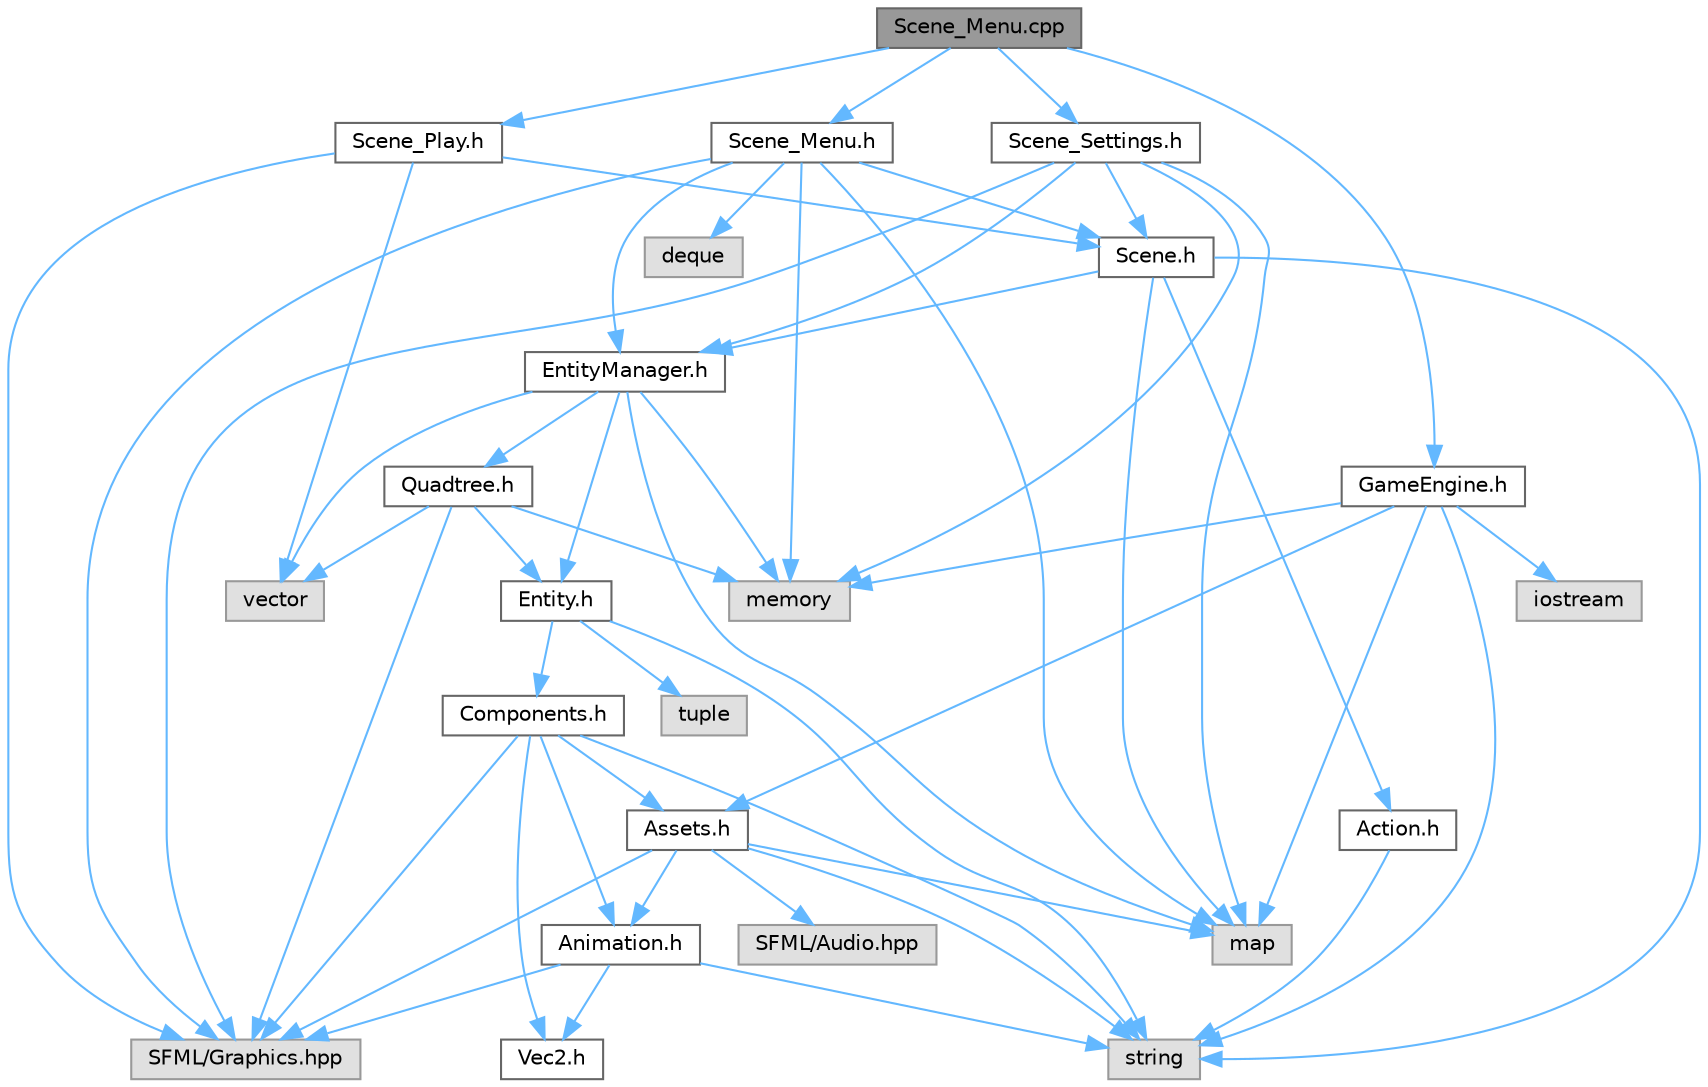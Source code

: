 digraph "Scene_Menu.cpp"
{
 // LATEX_PDF_SIZE
  bgcolor="transparent";
  edge [fontname=Helvetica,fontsize=10,labelfontname=Helvetica,labelfontsize=10];
  node [fontname=Helvetica,fontsize=10,shape=box,height=0.2,width=0.4];
  Node1 [id="Node000001",label="Scene_Menu.cpp",height=0.2,width=0.4,color="gray40", fillcolor="grey60", style="filled", fontcolor="black",tooltip=" "];
  Node1 -> Node2 [id="edge54_Node000001_Node000002",color="steelblue1",style="solid",tooltip=" "];
  Node2 [id="Node000002",label="Scene_Menu.h",height=0.2,width=0.4,color="grey40", fillcolor="white", style="filled",URL="$_scene___menu_8h.html",tooltip=" "];
  Node2 -> Node3 [id="edge55_Node000002_Node000003",color="steelblue1",style="solid",tooltip=" "];
  Node3 [id="Node000003",label="Scene.h",height=0.2,width=0.4,color="grey40", fillcolor="white", style="filled",URL="$_scene_8h.html",tooltip=" "];
  Node3 -> Node4 [id="edge56_Node000003_Node000004",color="steelblue1",style="solid",tooltip=" "];
  Node4 [id="Node000004",label="map",height=0.2,width=0.4,color="grey60", fillcolor="#E0E0E0", style="filled",tooltip=" "];
  Node3 -> Node5 [id="edge57_Node000003_Node000005",color="steelblue1",style="solid",tooltip=" "];
  Node5 [id="Node000005",label="string",height=0.2,width=0.4,color="grey60", fillcolor="#E0E0E0", style="filled",tooltip=" "];
  Node3 -> Node6 [id="edge58_Node000003_Node000006",color="steelblue1",style="solid",tooltip=" "];
  Node6 [id="Node000006",label="Action.h",height=0.2,width=0.4,color="grey40", fillcolor="white", style="filled",URL="$_action_8h.html",tooltip=" "];
  Node6 -> Node5 [id="edge59_Node000006_Node000005",color="steelblue1",style="solid",tooltip=" "];
  Node3 -> Node7 [id="edge60_Node000003_Node000007",color="steelblue1",style="solid",tooltip=" "];
  Node7 [id="Node000007",label="EntityManager.h",height=0.2,width=0.4,color="grey40", fillcolor="white", style="filled",URL="$_entity_manager_8h.html",tooltip=" "];
  Node7 -> Node8 [id="edge61_Node000007_Node000008",color="steelblue1",style="solid",tooltip=" "];
  Node8 [id="Node000008",label="vector",height=0.2,width=0.4,color="grey60", fillcolor="#E0E0E0", style="filled",tooltip=" "];
  Node7 -> Node9 [id="edge62_Node000007_Node000009",color="steelblue1",style="solid",tooltip=" "];
  Node9 [id="Node000009",label="memory",height=0.2,width=0.4,color="grey60", fillcolor="#E0E0E0", style="filled",tooltip=" "];
  Node7 -> Node4 [id="edge63_Node000007_Node000004",color="steelblue1",style="solid",tooltip=" "];
  Node7 -> Node10 [id="edge64_Node000007_Node000010",color="steelblue1",style="solid",tooltip=" "];
  Node10 [id="Node000010",label="Entity.h",height=0.2,width=0.4,color="grey40", fillcolor="white", style="filled",URL="$_entity_8h.html",tooltip=" "];
  Node10 -> Node11 [id="edge65_Node000010_Node000011",color="steelblue1",style="solid",tooltip=" "];
  Node11 [id="Node000011",label="Components.h",height=0.2,width=0.4,color="grey40", fillcolor="white", style="filled",URL="$_components_8h.html",tooltip=" "];
  Node11 -> Node12 [id="edge66_Node000011_Node000012",color="steelblue1",style="solid",tooltip=" "];
  Node12 [id="Node000012",label="Animation.h",height=0.2,width=0.4,color="grey40", fillcolor="white", style="filled",URL="$_animation_8h.html",tooltip=" "];
  Node12 -> Node13 [id="edge67_Node000012_Node000013",color="steelblue1",style="solid",tooltip=" "];
  Node13 [id="Node000013",label="SFML/Graphics.hpp",height=0.2,width=0.4,color="grey60", fillcolor="#E0E0E0", style="filled",tooltip=" "];
  Node12 -> Node14 [id="edge68_Node000012_Node000014",color="steelblue1",style="solid",tooltip=" "];
  Node14 [id="Node000014",label="Vec2.h",height=0.2,width=0.4,color="grey40", fillcolor="white", style="filled",URL="$_vec2_8h.html",tooltip=" "];
  Node12 -> Node5 [id="edge69_Node000012_Node000005",color="steelblue1",style="solid",tooltip=" "];
  Node11 -> Node15 [id="edge70_Node000011_Node000015",color="steelblue1",style="solid",tooltip=" "];
  Node15 [id="Node000015",label="Assets.h",height=0.2,width=0.4,color="grey40", fillcolor="white", style="filled",URL="$_assets_8h.html",tooltip=" "];
  Node15 -> Node4 [id="edge71_Node000015_Node000004",color="steelblue1",style="solid",tooltip=" "];
  Node15 -> Node5 [id="edge72_Node000015_Node000005",color="steelblue1",style="solid",tooltip=" "];
  Node15 -> Node13 [id="edge73_Node000015_Node000013",color="steelblue1",style="solid",tooltip=" "];
  Node15 -> Node16 [id="edge74_Node000015_Node000016",color="steelblue1",style="solid",tooltip=" "];
  Node16 [id="Node000016",label="SFML/Audio.hpp",height=0.2,width=0.4,color="grey60", fillcolor="#E0E0E0", style="filled",tooltip=" "];
  Node15 -> Node12 [id="edge75_Node000015_Node000012",color="steelblue1",style="solid",tooltip=" "];
  Node11 -> Node14 [id="edge76_Node000011_Node000014",color="steelblue1",style="solid",tooltip=" "];
  Node11 -> Node5 [id="edge77_Node000011_Node000005",color="steelblue1",style="solid",tooltip=" "];
  Node11 -> Node13 [id="edge78_Node000011_Node000013",color="steelblue1",style="solid",tooltip=" "];
  Node10 -> Node5 [id="edge79_Node000010_Node000005",color="steelblue1",style="solid",tooltip=" "];
  Node10 -> Node17 [id="edge80_Node000010_Node000017",color="steelblue1",style="solid",tooltip=" "];
  Node17 [id="Node000017",label="tuple",height=0.2,width=0.4,color="grey60", fillcolor="#E0E0E0", style="filled",tooltip=" "];
  Node7 -> Node18 [id="edge81_Node000007_Node000018",color="steelblue1",style="solid",tooltip=" "];
  Node18 [id="Node000018",label="Quadtree.h",height=0.2,width=0.4,color="grey40", fillcolor="white", style="filled",URL="$_quadtree_8h.html",tooltip=" "];
  Node18 -> Node13 [id="edge82_Node000018_Node000013",color="steelblue1",style="solid",tooltip=" "];
  Node18 -> Node8 [id="edge83_Node000018_Node000008",color="steelblue1",style="solid",tooltip=" "];
  Node18 -> Node9 [id="edge84_Node000018_Node000009",color="steelblue1",style="solid",tooltip=" "];
  Node18 -> Node10 [id="edge85_Node000018_Node000010",color="steelblue1",style="solid",tooltip=" "];
  Node2 -> Node4 [id="edge86_Node000002_Node000004",color="steelblue1",style="solid",tooltip=" "];
  Node2 -> Node9 [id="edge87_Node000002_Node000009",color="steelblue1",style="solid",tooltip=" "];
  Node2 -> Node19 [id="edge88_Node000002_Node000019",color="steelblue1",style="solid",tooltip=" "];
  Node19 [id="Node000019",label="deque",height=0.2,width=0.4,color="grey60", fillcolor="#E0E0E0", style="filled",tooltip=" "];
  Node2 -> Node13 [id="edge89_Node000002_Node000013",color="steelblue1",style="solid",tooltip=" "];
  Node2 -> Node7 [id="edge90_Node000002_Node000007",color="steelblue1",style="solid",tooltip=" "];
  Node1 -> Node20 [id="edge91_Node000001_Node000020",color="steelblue1",style="solid",tooltip=" "];
  Node20 [id="Node000020",label="Scene_Play.h",height=0.2,width=0.4,color="grey40", fillcolor="white", style="filled",URL="$_scene___play_8h.html",tooltip=" "];
  Node20 -> Node3 [id="edge92_Node000020_Node000003",color="steelblue1",style="solid",tooltip=" "];
  Node20 -> Node8 [id="edge93_Node000020_Node000008",color="steelblue1",style="solid",tooltip=" "];
  Node20 -> Node13 [id="edge94_Node000020_Node000013",color="steelblue1",style="solid",tooltip=" "];
  Node1 -> Node21 [id="edge95_Node000001_Node000021",color="steelblue1",style="solid",tooltip=" "];
  Node21 [id="Node000021",label="Scene_Settings.h",height=0.2,width=0.4,color="grey40", fillcolor="white", style="filled",URL="$_scene___settings_8h.html",tooltip=" "];
  Node21 -> Node7 [id="edge96_Node000021_Node000007",color="steelblue1",style="solid",tooltip=" "];
  Node21 -> Node3 [id="edge97_Node000021_Node000003",color="steelblue1",style="solid",tooltip=" "];
  Node21 -> Node4 [id="edge98_Node000021_Node000004",color="steelblue1",style="solid",tooltip=" "];
  Node21 -> Node9 [id="edge99_Node000021_Node000009",color="steelblue1",style="solid",tooltip=" "];
  Node21 -> Node13 [id="edge100_Node000021_Node000013",color="steelblue1",style="solid",tooltip=" "];
  Node1 -> Node22 [id="edge101_Node000001_Node000022",color="steelblue1",style="solid",tooltip=" "];
  Node22 [id="Node000022",label="GameEngine.h",height=0.2,width=0.4,color="grey40", fillcolor="white", style="filled",URL="$_game_engine_8h.html",tooltip=" "];
  Node22 -> Node15 [id="edge102_Node000022_Node000015",color="steelblue1",style="solid",tooltip=" "];
  Node22 -> Node9 [id="edge103_Node000022_Node000009",color="steelblue1",style="solid",tooltip=" "];
  Node22 -> Node4 [id="edge104_Node000022_Node000004",color="steelblue1",style="solid",tooltip=" "];
  Node22 -> Node5 [id="edge105_Node000022_Node000005",color="steelblue1",style="solid",tooltip=" "];
  Node22 -> Node23 [id="edge106_Node000022_Node000023",color="steelblue1",style="solid",tooltip=" "];
  Node23 [id="Node000023",label="iostream",height=0.2,width=0.4,color="grey60", fillcolor="#E0E0E0", style="filled",tooltip=" "];
}
